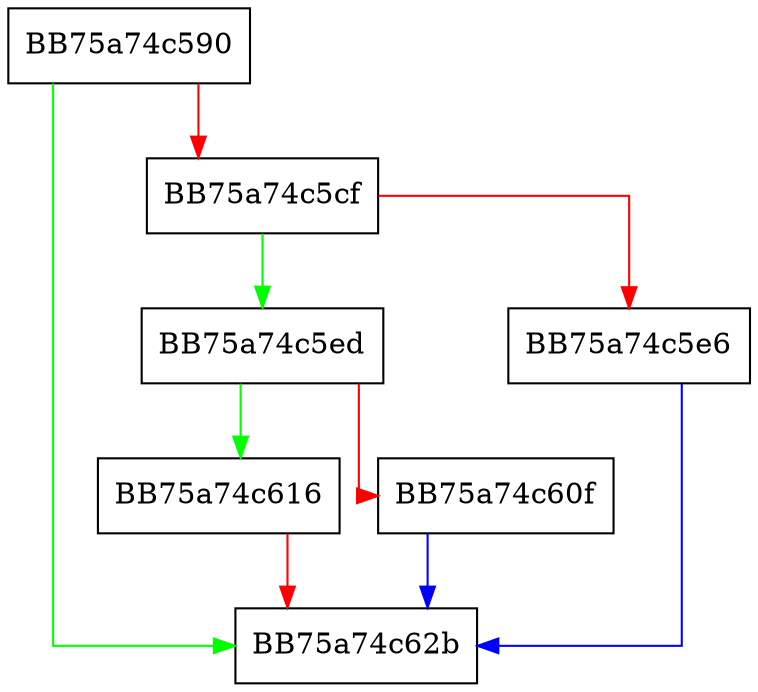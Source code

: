 digraph Attach {
  node [shape="box"];
  graph [splines=ortho];
  BB75a74c590 -> BB75a74c62b [color="green"];
  BB75a74c590 -> BB75a74c5cf [color="red"];
  BB75a74c5cf -> BB75a74c5ed [color="green"];
  BB75a74c5cf -> BB75a74c5e6 [color="red"];
  BB75a74c5e6 -> BB75a74c62b [color="blue"];
  BB75a74c5ed -> BB75a74c616 [color="green"];
  BB75a74c5ed -> BB75a74c60f [color="red"];
  BB75a74c60f -> BB75a74c62b [color="blue"];
  BB75a74c616 -> BB75a74c62b [color="red"];
}